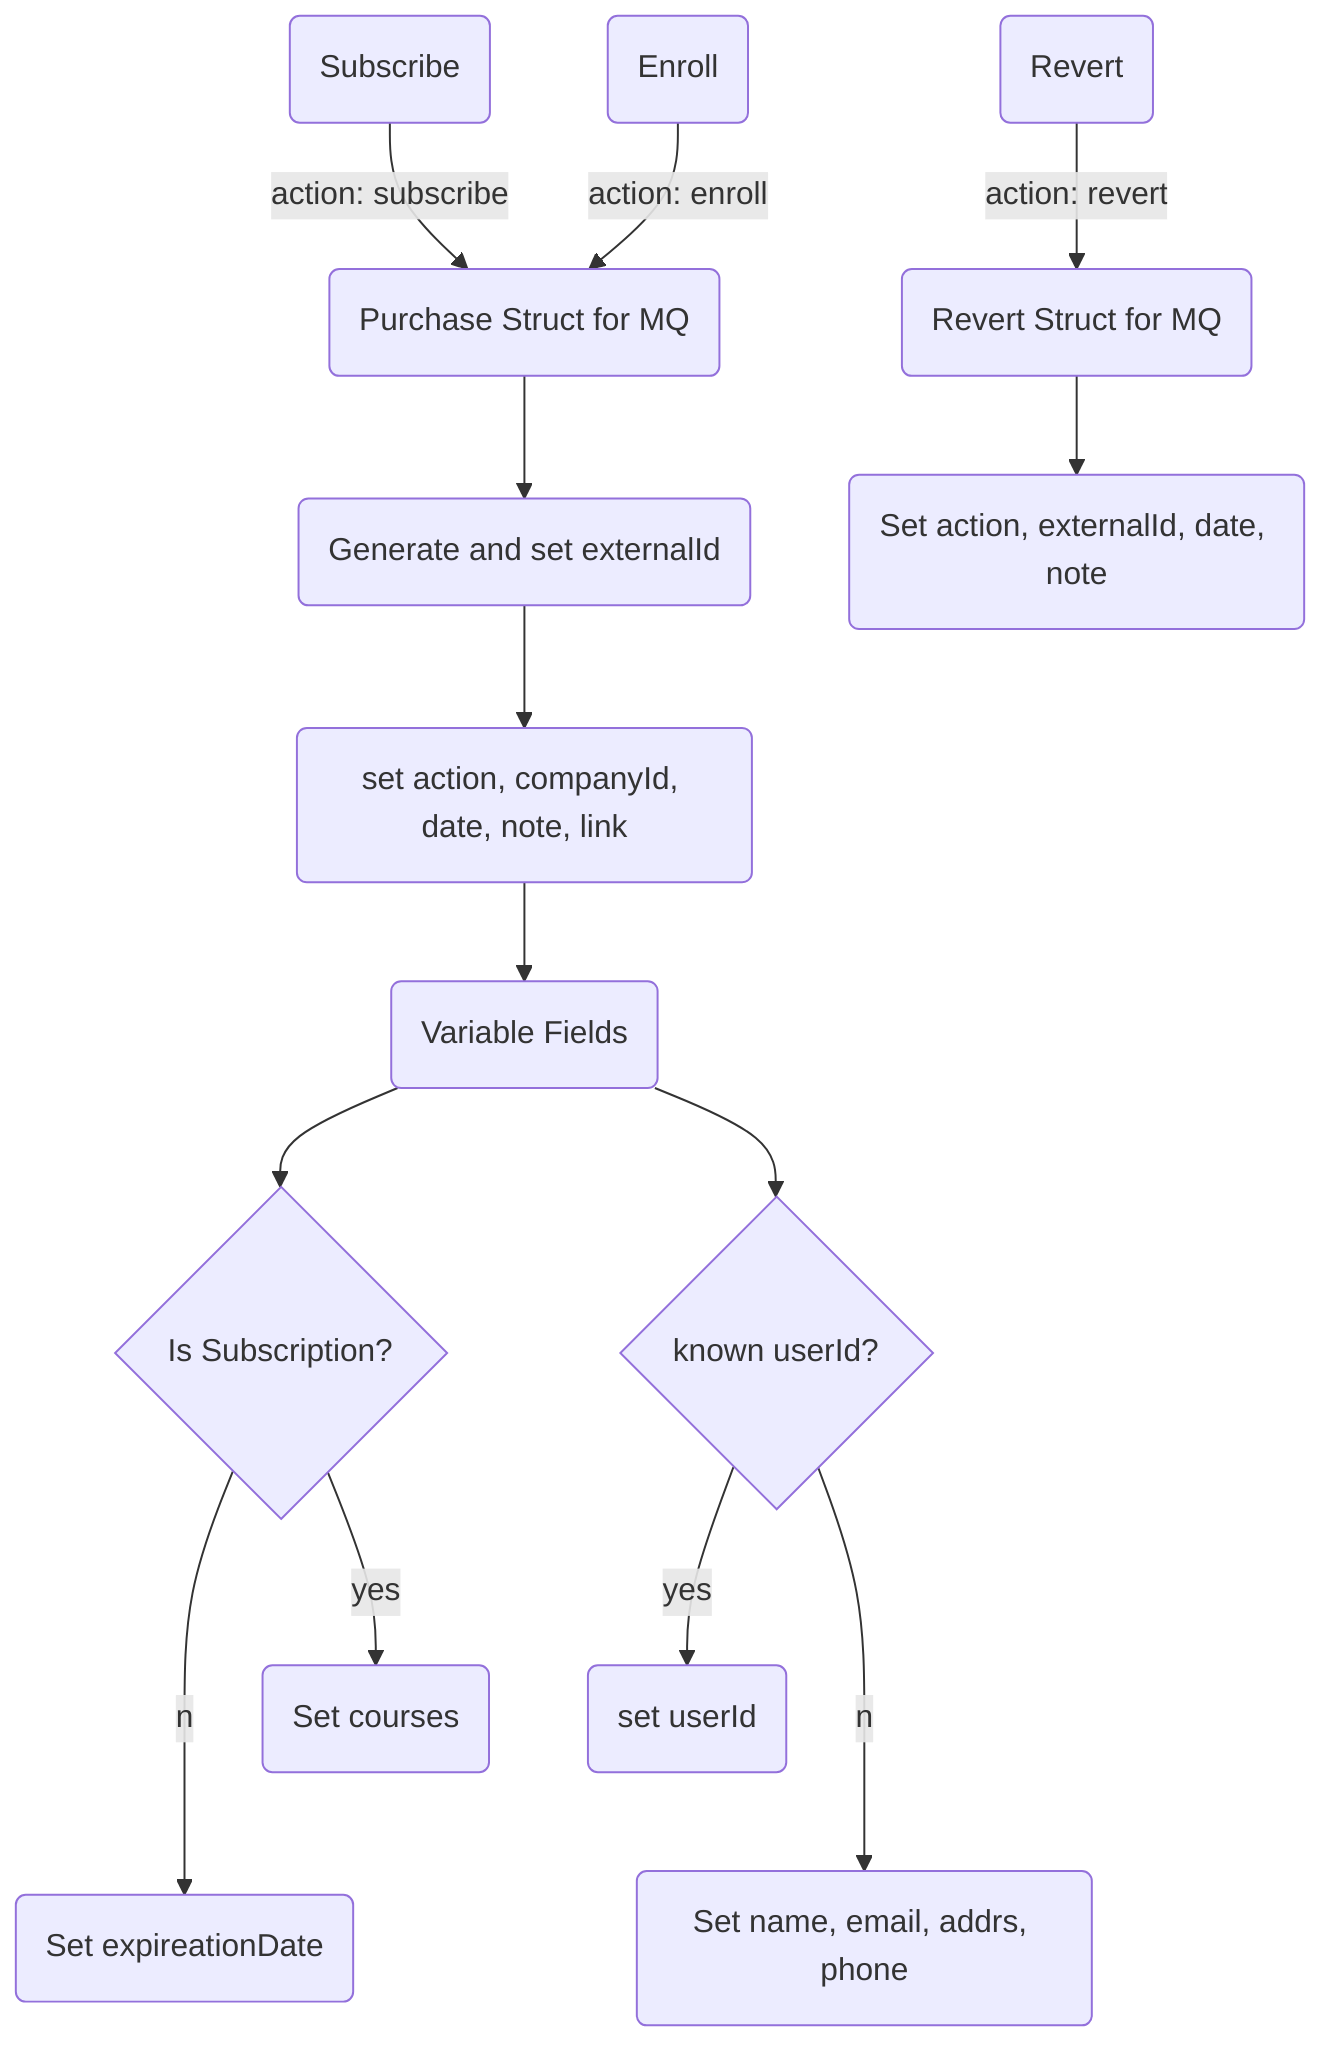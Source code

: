 graph TD
  Subscribe(Subscribe)
  Enroll(Enroll)
  Revert(Revert)
  PurchaseStruct(Purchase Struct for MQ)
  RevertStruct(Revert Struct for MQ)

  Subscribe --action: subscribe--> PurchaseStruct
  Enroll --action: enroll--> PurchaseStruct
  Revert --action: revert--> RevertStruct

  PurchaseStruct
  -->GenID(Generate and set externalId)
  -->SetStructFields(set action, companyId, date, note, link)
  -->SetVars(Variable Fields)
  
  SetVars --> IsSubscription{Is Subscription?}
    IsSubscription --no--> SetExp(Set expireationDate)
    IsSubscription --yes--> SetCrs(Set courses)

  SetVars --> KnowUserId{known userId?}
    KnowUserId --yes--> Suid(set userId)
    KnowUserId
    --no-->SetGuest(Set name, email, addrs, phone)

  RevertStruct
    -->SetRevert(Set action, externalId, date, note)